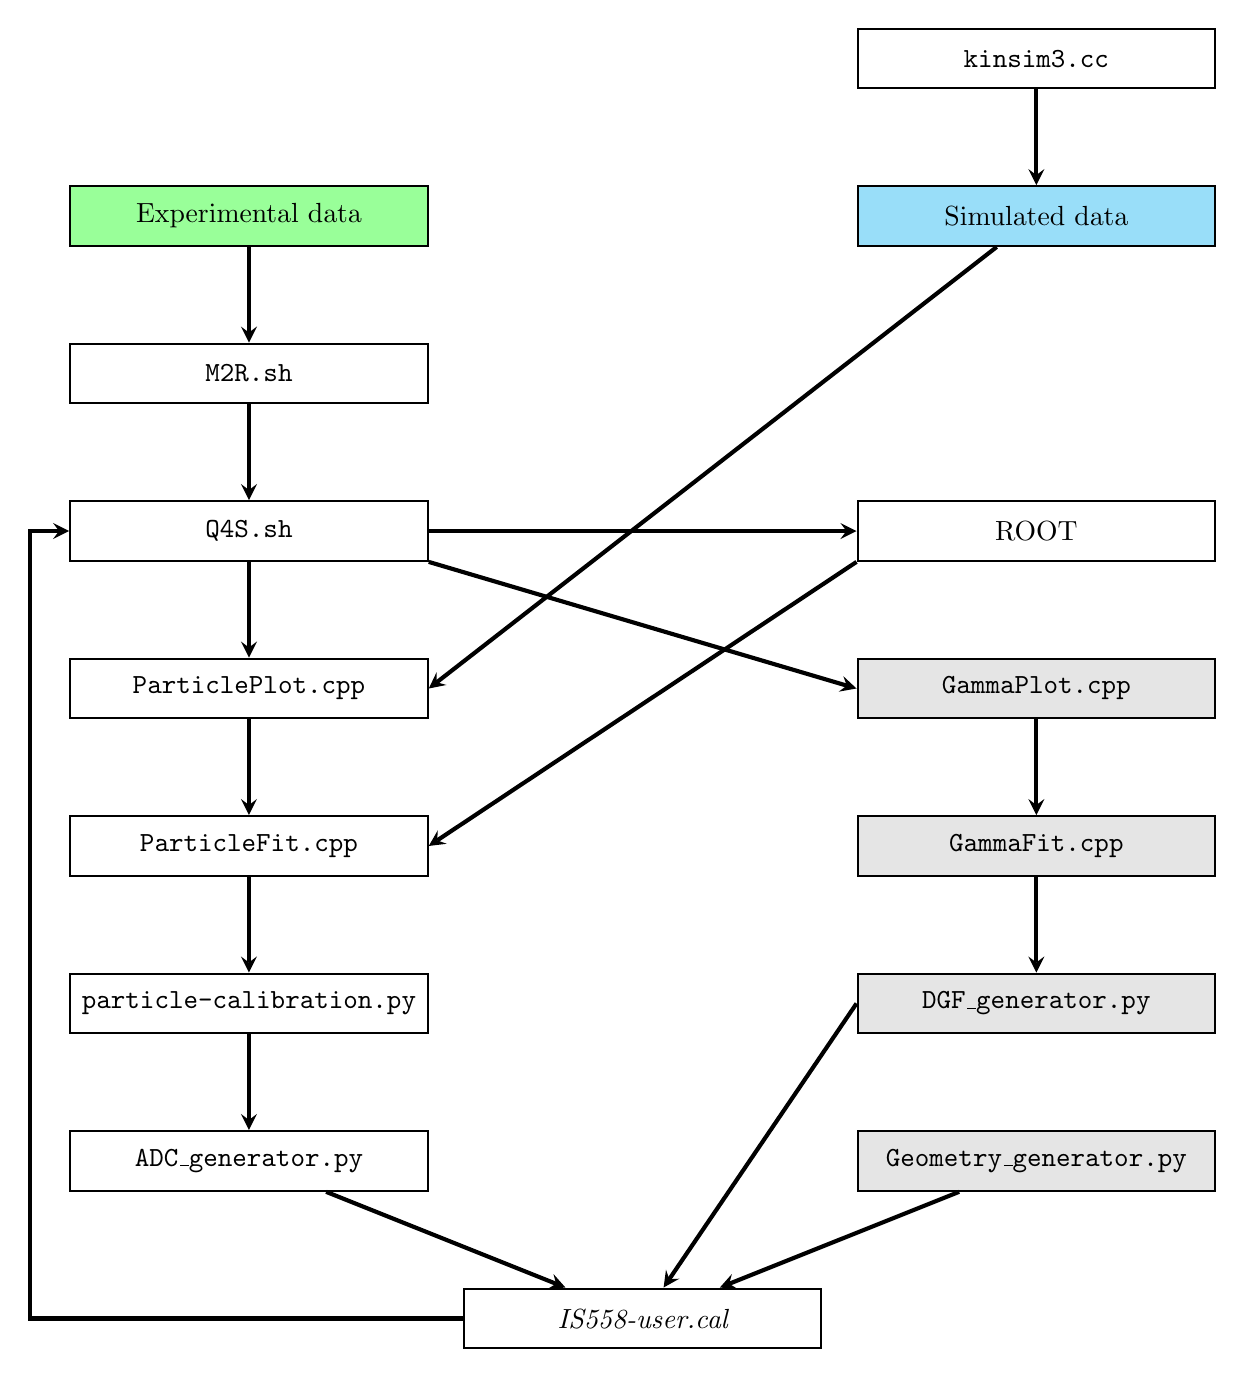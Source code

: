 \begin{tikzpicture}[
    box/.style = { draw,minimum width=+30ex,minimum height=+5ex,thick },
    arrowstyle/.style = { ->,>=stealth,line width=1.5pt }
    ]
    % Definitions
    \coordinate (ks3)  at ( 5, 2 );
    \coordinate (sim)  at ( 5, 0 );
    \coordinate (exp)  at (-5, 0 );
    \coordinate (M2R)  at (-5,-2 );
    \coordinate (Q4S)  at (-5,-4 );
    \coordinate (Pplt) at (-5,-6 );
    \coordinate (Pfit) at (-5,-8 );
    \coordinate (pcal) at (-5,-10);
    \coordinate (Pgen) at (-5,-12);
    \coordinate (ROOT) at ( 5,-4 );
    \coordinate (Gplt) at ( 5,-6 );
    \coordinate (Gfit) at ( 5,-8 );
    \coordinate (Dgen) at ( 5,-10);
    \coordinate (Ggen) at ( 5,-12);
    \coordinate (calf) at ( 0,-14);
    % Nodes
    \node(K)  at (ks3)  [box]               {$\texttt{kinsim3.cc}$};
    \node(S)  at (sim)  [box,fill=cyan!40]  {Simulated data};
    \node(E)  at (exp)  [box,fill=green!40] {Experimental data};
    \node(M)  at (M2R)  [box]               {$\texttt{M2R.sh}$};
    \node(A)  at (Q4S)  [box]               {$\texttt{Q4S.sh}$};
    \node(RT) at (ROOT) [box]               {ROOT};
    \node(PP) at (Pplt) [box]               {$\texttt{ParticlePlot.cpp}$};
    \node(PF) at (Pfit) [box]               {$\texttt{ParticleFit.cpp}$};
    \node(pc) at (pcal) [box]               {$\texttt{particle-calibration.py}$};
    \node(ag) at (Pgen) [box]               {$\texttt{ADC\_generator.py}$};
    \node(GP) at (Gplt) [box,fill=black!10] {$\texttt{GammaPlot.cpp}$};
    \node(GF) at (Gfit) [box,fill=black!10] {$\texttt{GammaFit.cpp}$};
    \node(dg) at (Dgen) [box,fill=black!10] {$\texttt{DGF\_generator.py}$};
    \node(gg) at (Ggen) [box,fill=black!10] {$\texttt{Geometry\_generator.py}$};
    \node(cf) at (calf) [box]               {$\textit{IS558-user.cal}$};
    % Arrows
    \draw[arrowstyle] (K)             -- (S);
    \draw[arrowstyle] (E)             -- (M);
    \draw[arrowstyle] (M)             -- (A);
    \draw[arrowstyle] (S)             -- (PP.east);
    \draw[arrowstyle] (A)             -- (PP);
    \draw[arrowstyle] (A.east)        -- (RT.west);
    \draw[arrowstyle] (A.south east)  -- (GP.west);
    \draw[arrowstyle] (RT.south west) -- (PF.east);
    \draw[arrowstyle] (PP)            -- (PF);
    \draw[arrowstyle] (PF)            -- (pc);
    \draw[arrowstyle] (pc)            -- (ag);
    \draw[arrowstyle] (ag)            -- (cf);
    \draw[arrowstyle] (GP)            -- (GF);
    \draw[arrowstyle] (GF)            -- (dg);
    \draw[arrowstyle] (dg.west)       -- (cf);
    \draw[arrowstyle] (gg)            -- (cf);
    \draw[arrowstyle] (cf.west)       |- node[] {} ++(-5.5,0) |- (A.west);
\end{tikzpicture}
